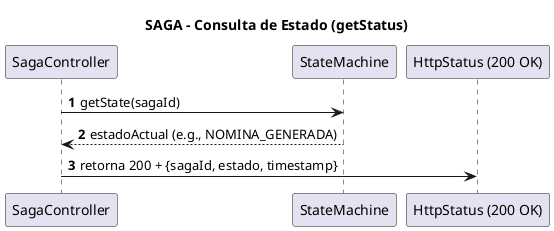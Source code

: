 @startuml
title SAGA – Consulta de Estado (getStatus)
autonumber

participant "SagaController" as Controller
participant "StateMachine" as SM
participant "HttpStatus (200 OK)" as Http

Controller -> SM : getState(sagaId)
SM --> Controller : estadoActual (e.g., NOMINA_GENERADA)
Controller -> Http : retorna 200 + {sagaId, estado, timestamp}

@enduml
